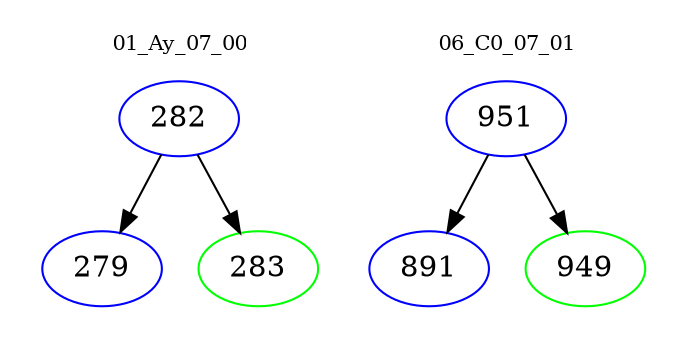 digraph{
subgraph cluster_0 {
color = white
label = "01_Ay_07_00";
fontsize=10;
T0_282 [label="282", color="blue"]
T0_282 -> T0_279 [color="black"]
T0_279 [label="279", color="blue"]
T0_282 -> T0_283 [color="black"]
T0_283 [label="283", color="green"]
}
subgraph cluster_1 {
color = white
label = "06_C0_07_01";
fontsize=10;
T1_951 [label="951", color="blue"]
T1_951 -> T1_891 [color="black"]
T1_891 [label="891", color="blue"]
T1_951 -> T1_949 [color="black"]
T1_949 [label="949", color="green"]
}
}

